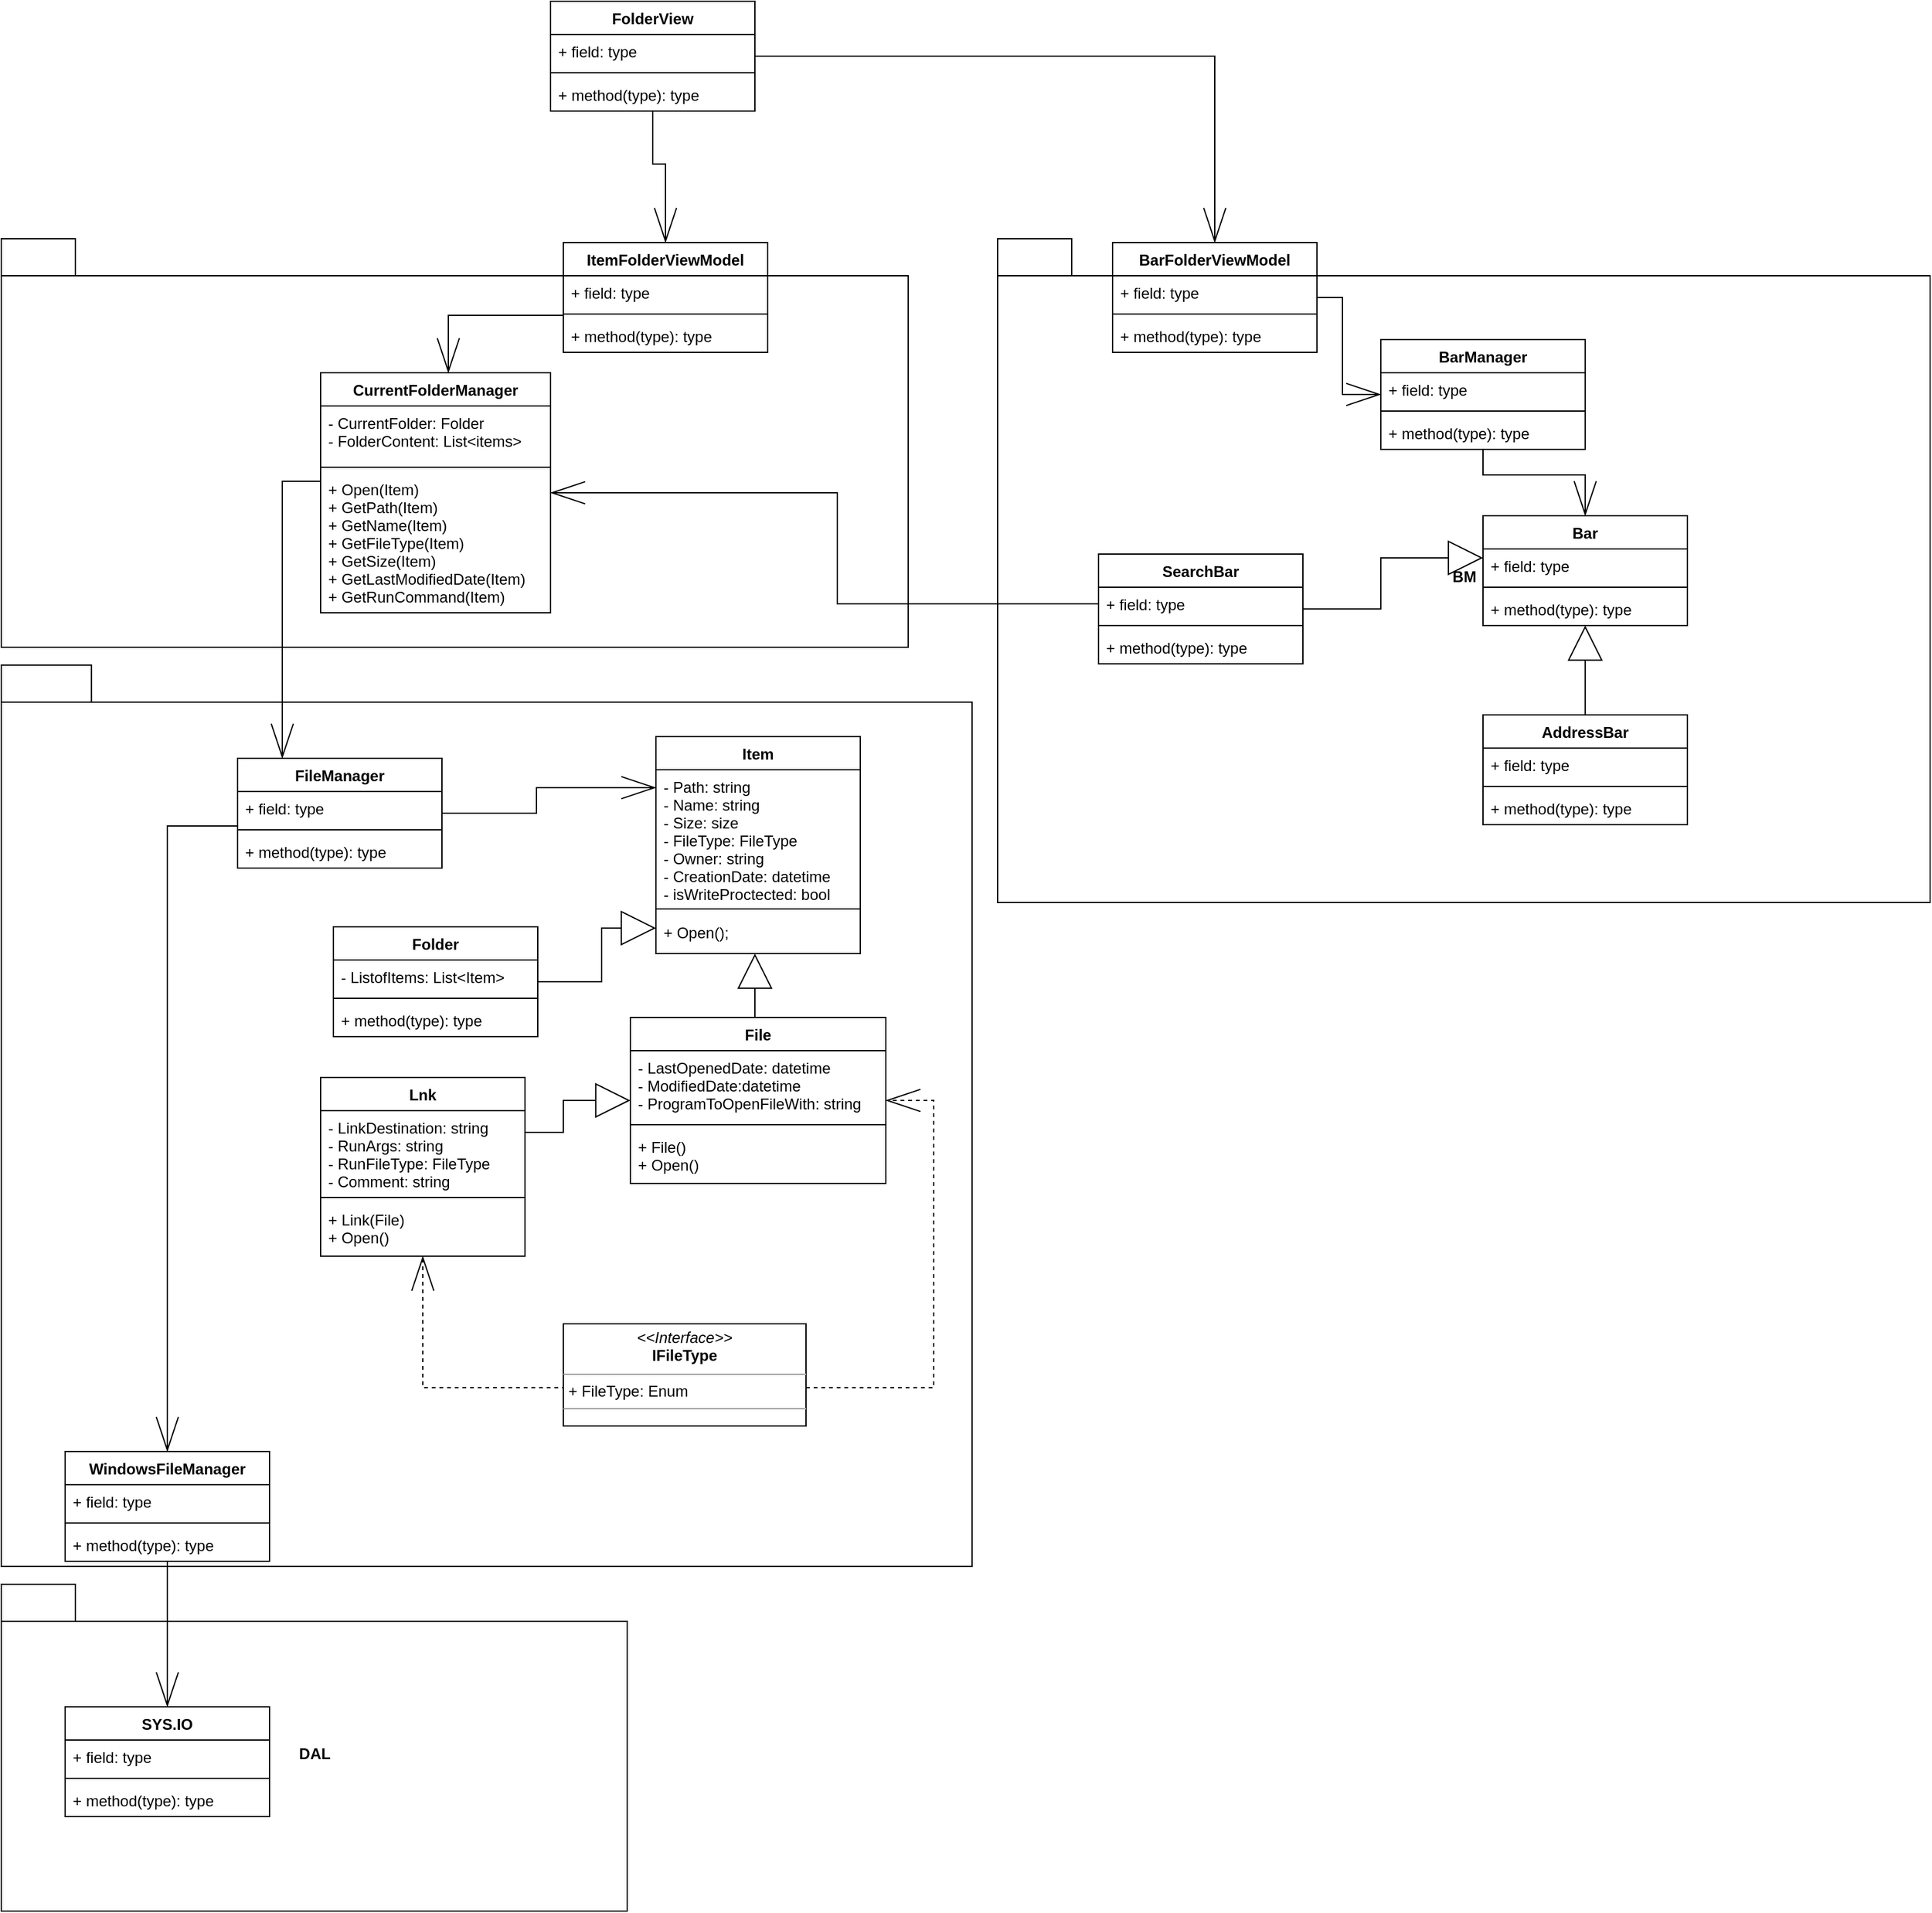 <mxfile userAgent="Mozilla/5.0 (Windows NT 10.0; Win64; x64) AppleWebKit/537.36 (KHTML, like Gecko) draw.io/7.9.5 Chrome/58.0.303.110 Electron/1.7.5 Safari/537.36" version="9.1.2" editor="www.draw.io" type="device"><diagram id="53c331d8-db7f-5089-7e72-226cc335393a" name="Page-1"><mxGraphModel dx="1886" dy="1723" grid="1" gridSize="10" guides="1" tooltips="1" connect="1" arrows="1" fold="1" page="1" pageScale="1" pageWidth="1169" pageHeight="827" background="#ffffff" math="0" shadow="0"><root><mxCell id="0"/><mxCell id="1" parent="0"/><mxCell id="143" value="DAL&lt;br&gt;" style="shape=folder;fontStyle=1;spacingTop=10;tabWidth=58;tabHeight=29;tabPosition=left;html=1;rounded=0;glass=0;comic=0;startSize=26;" vertex="1" parent="1"><mxGeometry x="230" y="1154" width="490" height="256" as="geometry"/></mxCell><mxCell id="70" value="File&lt;br&gt;" style="shape=folder;fontStyle=1;spacingTop=10;tabWidth=58;tabHeight=29;tabPosition=left;html=1;rounded=0;glass=0;comic=0;startSize=26;" parent="1" vertex="1"><mxGeometry x="230" y="434" width="760" height="706" as="geometry"/></mxCell><mxCell id="67" value="BM" style="shape=folder;fontStyle=1;spacingTop=10;tabWidth=58;tabHeight=29;tabPosition=left;html=1;rounded=0;glass=0;comic=0;startSize=26;" parent="1" vertex="1"><mxGeometry x="1010" y="100" width="730" height="520" as="geometry"/></mxCell><mxCell id="2" value="CurrentFolder" style="shape=folder;fontStyle=1;spacingTop=10;tabWidth=58;tabHeight=29;tabPosition=left;html=1;rounded=0;glass=0;comic=0;startSize=26;" parent="1" vertex="1"><mxGeometry x="230" y="100" width="710" height="320" as="geometry"/></mxCell><mxCell id="8" value="Item&#10;" style="swimlane;fontStyle=1;align=center;verticalAlign=top;childLayout=stackLayout;horizontal=1;startSize=26;horizontalStack=0;resizeParent=1;resizeParentMax=0;resizeLast=0;collapsible=1;marginBottom=0;swimlaneFillColor=#ffffff;rounded=0;glass=0;comic=0;" parent="1" vertex="1"><mxGeometry x="742.5" y="490" width="160" height="170" as="geometry"/></mxCell><mxCell id="9" value="- Path: string&#10;- Name: string&#10;- Size: size&#10;- FileType: FileType&#10;- Owner: string&#10;- CreationDate: datetime&#10;- isWriteProctected: bool&#10;" style="text;strokeColor=none;fillColor=none;align=left;verticalAlign=top;spacingLeft=4;spacingRight=4;overflow=hidden;rotatable=0;points=[[0,0.5],[1,0.5]];portConstraint=eastwest;" parent="8" vertex="1"><mxGeometry y="26" width="160" height="104" as="geometry"/></mxCell><mxCell id="10" value="" style="line;strokeWidth=1;fillColor=none;align=left;verticalAlign=middle;spacingTop=-1;spacingLeft=3;spacingRight=3;rotatable=0;labelPosition=right;points=[];portConstraint=eastwest;" parent="8" vertex="1"><mxGeometry y="130" width="160" height="10" as="geometry"/></mxCell><mxCell id="142" value="+ Open();&#10;&#10;" style="text;strokeColor=none;fillColor=none;align=left;verticalAlign=top;spacingLeft=4;spacingRight=4;overflow=hidden;rotatable=0;points=[[0,0.5],[1,0.5]];portConstraint=eastwest;" parent="8" vertex="1"><mxGeometry y="140" width="160" height="30" as="geometry"/></mxCell><mxCell id="12" value="CurrentFolderManager" style="swimlane;fontStyle=1;align=center;verticalAlign=top;childLayout=stackLayout;horizontal=1;startSize=26;horizontalStack=0;resizeParent=1;resizeParentMax=0;resizeLast=0;collapsible=1;marginBottom=0;swimlaneFillColor=#ffffff;rounded=0;glass=0;comic=0;" parent="1" vertex="1"><mxGeometry x="480" y="205" width="180" height="188" as="geometry"/></mxCell><mxCell id="13" value="- CurrentFolder: Folder&#10;- FolderContent: List&lt;items&gt;&#10;&#10;" style="text;strokeColor=none;fillColor=none;align=left;verticalAlign=top;spacingLeft=4;spacingRight=4;overflow=hidden;rotatable=0;points=[[0,0.5],[1,0.5]];portConstraint=eastwest;" parent="12" vertex="1"><mxGeometry y="26" width="180" height="44" as="geometry"/></mxCell><mxCell id="14" value="" style="line;strokeWidth=1;fillColor=none;align=left;verticalAlign=middle;spacingTop=-1;spacingLeft=3;spacingRight=3;rotatable=0;labelPosition=right;points=[];portConstraint=eastwest;" parent="12" vertex="1"><mxGeometry y="70" width="180" height="8" as="geometry"/></mxCell><mxCell id="15" value="+ Open(Item)&#10;+ GetPath(Item)&#10;+ GetName(Item)&#10;+ GetFileType(Item)&#10;+ GetSize(Item)&#10;+ GetLastModifiedDate(Item)&#10;+ GetRunCommand(Item)&#10;" style="text;strokeColor=none;fillColor=none;align=left;verticalAlign=top;spacingLeft=4;spacingRight=4;overflow=hidden;rotatable=0;points=[[0,0.5],[1,0.5]];portConstraint=eastwest;" parent="12" vertex="1"><mxGeometry y="78" width="180" height="110" as="geometry"/></mxCell><mxCell id="35" style="edgeStyle=orthogonalEdgeStyle;rounded=0;comic=0;html=1;startArrow=none;startFill=0;startSize=25;endArrow=block;endFill=0;endSize=25;jettySize=auto;orthogonalLoop=1;" parent="1" source="16" target="8" edge="1"><mxGeometry relative="1" as="geometry"><Array as="points"><mxPoint x="820" y="690"/><mxPoint x="820" y="690"/></Array></mxGeometry></mxCell><mxCell id="16" value="File" style="swimlane;fontStyle=1;align=center;verticalAlign=top;childLayout=stackLayout;horizontal=1;startSize=26;horizontalStack=0;resizeParent=1;resizeParentMax=0;resizeLast=0;collapsible=1;marginBottom=0;swimlaneFillColor=#ffffff;rounded=0;glass=0;comic=0;" parent="1" vertex="1"><mxGeometry x="722.5" y="710" width="200" height="130" as="geometry"/></mxCell><mxCell id="17" value="- LastOpenedDate: datetime&#10;- ModifiedDate:datetime&#10;- ProgramToOpenFileWith: string&#10;" style="text;strokeColor=none;fillColor=none;align=left;verticalAlign=top;spacingLeft=4;spacingRight=4;overflow=hidden;rotatable=0;points=[[0,0.5],[1,0.5]];portConstraint=eastwest;" parent="16" vertex="1"><mxGeometry y="26" width="200" height="54" as="geometry"/></mxCell><mxCell id="18" value="" style="line;strokeWidth=1;fillColor=none;align=left;verticalAlign=middle;spacingTop=-1;spacingLeft=3;spacingRight=3;rotatable=0;labelPosition=right;points=[];portConstraint=eastwest;" parent="16" vertex="1"><mxGeometry y="80" width="200" height="8" as="geometry"/></mxCell><mxCell id="19" value="+ File()&#10;+ Open()&#10;" style="text;strokeColor=none;fillColor=none;align=left;verticalAlign=top;spacingLeft=4;spacingRight=4;overflow=hidden;rotatable=0;points=[[0,0.5],[1,0.5]];portConstraint=eastwest;" parent="16" vertex="1"><mxGeometry y="88" width="200" height="42" as="geometry"/></mxCell><mxCell id="34" style="edgeStyle=orthogonalEdgeStyle;rounded=0;comic=0;html=1;startArrow=none;startFill=0;startSize=25;endArrow=block;endFill=0;endSize=25;jettySize=auto;orthogonalLoop=1;" parent="1" source="20" target="8" edge="1"><mxGeometry relative="1" as="geometry"><Array as="points"><mxPoint x="700" y="682"/><mxPoint x="700" y="640"/></Array></mxGeometry></mxCell><mxCell id="20" value="Folder" style="swimlane;fontStyle=1;align=center;verticalAlign=top;childLayout=stackLayout;horizontal=1;startSize=26;horizontalStack=0;resizeParent=1;resizeParentMax=0;resizeLast=0;collapsible=1;marginBottom=0;swimlaneFillColor=#ffffff;rounded=0;glass=0;comic=0;" parent="1" vertex="1"><mxGeometry x="490" y="639" width="160" height="86" as="geometry"/></mxCell><mxCell id="21" value="- ListofItems: List&lt;Item&gt;" style="text;strokeColor=none;fillColor=none;align=left;verticalAlign=top;spacingLeft=4;spacingRight=4;overflow=hidden;rotatable=0;points=[[0,0.5],[1,0.5]];portConstraint=eastwest;" parent="20" vertex="1"><mxGeometry y="26" width="160" height="26" as="geometry"/></mxCell><mxCell id="22" value="" style="line;strokeWidth=1;fillColor=none;align=left;verticalAlign=middle;spacingTop=-1;spacingLeft=3;spacingRight=3;rotatable=0;labelPosition=right;points=[];portConstraint=eastwest;" parent="20" vertex="1"><mxGeometry y="52" width="160" height="8" as="geometry"/></mxCell><mxCell id="23" value="+ method(type): type" style="text;strokeColor=none;fillColor=none;align=left;verticalAlign=top;spacingLeft=4;spacingRight=4;overflow=hidden;rotatable=0;points=[[0,0.5],[1,0.5]];portConstraint=eastwest;" parent="20" vertex="1"><mxGeometry y="60" width="160" height="26" as="geometry"/></mxCell><mxCell id="36" style="edgeStyle=orthogonalEdgeStyle;rounded=0;comic=0;html=1;startArrow=none;startFill=0;startSize=25;endArrow=block;endFill=0;endSize=25;jettySize=auto;orthogonalLoop=1;" parent="1" source="24" target="16" edge="1"><mxGeometry relative="1" as="geometry"><Array as="points"><mxPoint x="670" y="800"/><mxPoint x="670" y="775"/></Array><mxPoint x="712.5" y="892" as="sourcePoint"/><mxPoint x="942.5" y="851" as="targetPoint"/></mxGeometry></mxCell><mxCell id="24" value="Lnk" style="swimlane;fontStyle=1;align=center;verticalAlign=top;childLayout=stackLayout;horizontal=1;startSize=26;horizontalStack=0;resizeParent=1;resizeParentMax=0;resizeLast=0;collapsible=1;marginBottom=0;swimlaneFillColor=#ffffff;rounded=0;glass=0;comic=0;" parent="1" vertex="1"><mxGeometry x="480" y="757" width="160" height="140" as="geometry"/></mxCell><mxCell id="25" value="- LinkDestination: string&#10;- RunArgs: string&#10;- RunFileType: FileType&#10;- Comment: string" style="text;strokeColor=none;fillColor=none;align=left;verticalAlign=top;spacingLeft=4;spacingRight=4;overflow=hidden;rotatable=0;points=[[0,0.5],[1,0.5]];portConstraint=eastwest;" parent="24" vertex="1"><mxGeometry y="26" width="160" height="64" as="geometry"/></mxCell><mxCell id="26" value="" style="line;strokeWidth=1;fillColor=none;align=left;verticalAlign=middle;spacingTop=-1;spacingLeft=3;spacingRight=3;rotatable=0;labelPosition=right;points=[];portConstraint=eastwest;" parent="24" vertex="1"><mxGeometry y="90" width="160" height="8" as="geometry"/></mxCell><mxCell id="27" value="+ Link(File)&#10;+ Open()&#10;" style="text;strokeColor=none;fillColor=none;align=left;verticalAlign=top;spacingLeft=4;spacingRight=4;overflow=hidden;rotatable=0;points=[[0,0.5],[1,0.5]];portConstraint=eastwest;" parent="24" vertex="1"><mxGeometry y="98" width="160" height="42" as="geometry"/></mxCell><mxCell id="108" style="edgeStyle=orthogonalEdgeStyle;rounded=0;comic=0;html=1;startArrow=none;startFill=0;startSize=25;endArrow=openThin;endFill=0;endSize=25;jettySize=auto;orthogonalLoop=1;" parent="1" source="30" target="103" edge="1"><mxGeometry relative="1" as="geometry"/></mxCell><mxCell id="113" style="edgeStyle=orthogonalEdgeStyle;rounded=0;comic=0;html=1;startArrow=none;startFill=0;startSize=25;endArrow=openThin;endFill=0;endSize=25;jettySize=auto;orthogonalLoop=1;" parent="1" source="30" target="109" edge="1"><mxGeometry relative="1" as="geometry"/></mxCell><mxCell id="30" value="FolderView" style="swimlane;fontStyle=1;align=center;verticalAlign=top;childLayout=stackLayout;horizontal=1;startSize=26;horizontalStack=0;resizeParent=1;resizeParentMax=0;resizeLast=0;collapsible=1;marginBottom=0;swimlaneFillColor=#ffffff;rounded=0;glass=0;comic=0;" parent="1" vertex="1"><mxGeometry x="660" y="-86" width="160" height="86" as="geometry"/></mxCell><mxCell id="31" value="+ field: type" style="text;strokeColor=none;fillColor=none;align=left;verticalAlign=top;spacingLeft=4;spacingRight=4;overflow=hidden;rotatable=0;points=[[0,0.5],[1,0.5]];portConstraint=eastwest;" parent="30" vertex="1"><mxGeometry y="26" width="160" height="26" as="geometry"/></mxCell><mxCell id="32" value="" style="line;strokeWidth=1;fillColor=none;align=left;verticalAlign=middle;spacingTop=-1;spacingLeft=3;spacingRight=3;rotatable=0;labelPosition=right;points=[];portConstraint=eastwest;" parent="30" vertex="1"><mxGeometry y="52" width="160" height="8" as="geometry"/></mxCell><mxCell id="33" value="+ method(type): type" style="text;strokeColor=none;fillColor=none;align=left;verticalAlign=top;spacingLeft=4;spacingRight=4;overflow=hidden;rotatable=0;points=[[0,0.5],[1,0.5]];portConstraint=eastwest;" parent="30" vertex="1"><mxGeometry y="60" width="160" height="26" as="geometry"/></mxCell><mxCell id="134" style="edgeStyle=orthogonalEdgeStyle;rounded=0;comic=0;html=1;startArrow=none;startFill=0;startSize=25;endArrow=openThin;endFill=0;endSize=25;jettySize=auto;orthogonalLoop=1;" parent="1" source="48" target="119" edge="1"><mxGeometry relative="1" as="geometry"/></mxCell><mxCell id="48" value="BarManager" style="swimlane;fontStyle=1;align=center;verticalAlign=top;childLayout=stackLayout;horizontal=1;startSize=26;horizontalStack=0;resizeParent=1;resizeParentMax=0;resizeLast=0;collapsible=1;marginBottom=0;swimlaneFillColor=#ffffff;rounded=0;glass=0;comic=0;" parent="1" vertex="1"><mxGeometry x="1310" y="179" width="160" height="86" as="geometry"/></mxCell><mxCell id="49" value="+ field: type" style="text;strokeColor=none;fillColor=none;align=left;verticalAlign=top;spacingLeft=4;spacingRight=4;overflow=hidden;rotatable=0;points=[[0,0.5],[1,0.5]];portConstraint=eastwest;" parent="48" vertex="1"><mxGeometry y="26" width="160" height="26" as="geometry"/></mxCell><mxCell id="50" value="" style="line;strokeWidth=1;fillColor=none;align=left;verticalAlign=middle;spacingTop=-1;spacingLeft=3;spacingRight=3;rotatable=0;labelPosition=right;points=[];portConstraint=eastwest;" parent="48" vertex="1"><mxGeometry y="52" width="160" height="8" as="geometry"/></mxCell><mxCell id="51" value="+ method(type): type" style="text;strokeColor=none;fillColor=none;align=left;verticalAlign=top;spacingLeft=4;spacingRight=4;overflow=hidden;rotatable=0;points=[[0,0.5],[1,0.5]];portConstraint=eastwest;" parent="48" vertex="1"><mxGeometry y="60" width="160" height="26" as="geometry"/></mxCell><mxCell id="91" style="edgeStyle=orthogonalEdgeStyle;rounded=0;comic=0;html=1;startArrow=none;startFill=0;startSize=25;endArrow=openThin;endFill=0;endSize=25;jettySize=auto;orthogonalLoop=1;" parent="1" source="76" target="81" edge="1"><mxGeometry relative="1" as="geometry"><Array as="points"><mxPoint x="360" y="560"/></Array></mxGeometry></mxCell><mxCell id="149" style="edgeStyle=orthogonalEdgeStyle;rounded=0;comic=0;html=1;startArrow=none;startFill=0;startSize=25;endArrow=openThin;endFill=0;endSize=25;jettySize=auto;orthogonalLoop=1;" edge="1" parent="1" source="76" target="8"><mxGeometry relative="1" as="geometry"><Array as="points"><mxPoint x="649" y="550"/><mxPoint x="649" y="530"/></Array></mxGeometry></mxCell><mxCell id="76" value="FileManager" style="swimlane;fontStyle=1;align=center;verticalAlign=top;childLayout=stackLayout;horizontal=1;startSize=26;horizontalStack=0;resizeParent=1;resizeParentMax=0;resizeLast=0;collapsible=1;marginBottom=0;swimlaneFillColor=#ffffff;rounded=0;glass=0;comic=0;" parent="1" vertex="1"><mxGeometry x="415" y="507" width="160" height="86" as="geometry"/></mxCell><mxCell id="77" value="+ field: type" style="text;strokeColor=none;fillColor=none;align=left;verticalAlign=top;spacingLeft=4;spacingRight=4;overflow=hidden;rotatable=0;points=[[0,0.5],[1,0.5]];portConstraint=eastwest;" parent="76" vertex="1"><mxGeometry y="26" width="160" height="26" as="geometry"/></mxCell><mxCell id="78" value="" style="line;strokeWidth=1;fillColor=none;align=left;verticalAlign=middle;spacingTop=-1;spacingLeft=3;spacingRight=3;rotatable=0;labelPosition=right;points=[];portConstraint=eastwest;" parent="76" vertex="1"><mxGeometry y="52" width="160" height="8" as="geometry"/></mxCell><mxCell id="79" value="+ method(type): type" style="text;strokeColor=none;fillColor=none;align=left;verticalAlign=top;spacingLeft=4;spacingRight=4;overflow=hidden;rotatable=0;points=[[0,0.5],[1,0.5]];portConstraint=eastwest;" parent="76" vertex="1"><mxGeometry y="60" width="160" height="26" as="geometry"/></mxCell><mxCell id="148" style="edgeStyle=orthogonalEdgeStyle;rounded=0;comic=0;html=1;startArrow=none;startFill=0;startSize=25;endArrow=openThin;endFill=0;endSize=25;jettySize=auto;orthogonalLoop=1;" edge="1" parent="1" source="81" target="144"><mxGeometry relative="1" as="geometry"/></mxCell><mxCell id="81" value="WindowsFileManager" style="swimlane;fontStyle=1;align=center;verticalAlign=top;childLayout=stackLayout;horizontal=1;startSize=26;horizontalStack=0;resizeParent=1;resizeParentMax=0;resizeLast=0;collapsible=1;marginBottom=0;swimlaneFillColor=#ffffff;rounded=0;glass=0;comic=0;" parent="1" vertex="1"><mxGeometry x="280" y="1050" width="160" height="86" as="geometry"/></mxCell><mxCell id="82" value="+ field: type" style="text;strokeColor=none;fillColor=none;align=left;verticalAlign=top;spacingLeft=4;spacingRight=4;overflow=hidden;rotatable=0;points=[[0,0.5],[1,0.5]];portConstraint=eastwest;" parent="81" vertex="1"><mxGeometry y="26" width="160" height="26" as="geometry"/></mxCell><mxCell id="83" value="" style="line;strokeWidth=1;fillColor=none;align=left;verticalAlign=middle;spacingTop=-1;spacingLeft=3;spacingRight=3;rotatable=0;labelPosition=right;points=[];portConstraint=eastwest;" parent="81" vertex="1"><mxGeometry y="52" width="160" height="8" as="geometry"/></mxCell><mxCell id="84" value="+ method(type): type" style="text;strokeColor=none;fillColor=none;align=left;verticalAlign=top;spacingLeft=4;spacingRight=4;overflow=hidden;rotatable=0;points=[[0,0.5],[1,0.5]];portConstraint=eastwest;" parent="81" vertex="1"><mxGeometry y="60" width="160" height="26" as="geometry"/></mxCell><mxCell id="107" style="edgeStyle=orthogonalEdgeStyle;rounded=0;comic=0;html=1;startArrow=none;startFill=0;startSize=25;endArrow=openThin;endFill=0;endSize=25;jettySize=auto;orthogonalLoop=1;" parent="1" source="103" target="12" edge="1"><mxGeometry relative="1" as="geometry"><Array as="points"><mxPoint x="580" y="160"/></Array></mxGeometry></mxCell><mxCell id="103" value="ItemFolderViewModel" style="swimlane;fontStyle=1;align=center;verticalAlign=top;childLayout=stackLayout;horizontal=1;startSize=26;horizontalStack=0;resizeParent=1;resizeParentMax=0;resizeLast=0;collapsible=1;marginBottom=0;swimlaneFillColor=#ffffff;rounded=0;glass=0;comic=0;" parent="1" vertex="1"><mxGeometry x="670" y="103" width="160" height="86" as="geometry"/></mxCell><mxCell id="104" value="+ field: type" style="text;strokeColor=none;fillColor=none;align=left;verticalAlign=top;spacingLeft=4;spacingRight=4;overflow=hidden;rotatable=0;points=[[0,0.5],[1,0.5]];portConstraint=eastwest;" parent="103" vertex="1"><mxGeometry y="26" width="160" height="26" as="geometry"/></mxCell><mxCell id="105" value="" style="line;strokeWidth=1;fillColor=none;align=left;verticalAlign=middle;spacingTop=-1;spacingLeft=3;spacingRight=3;rotatable=0;labelPosition=right;points=[];portConstraint=eastwest;" parent="103" vertex="1"><mxGeometry y="52" width="160" height="8" as="geometry"/></mxCell><mxCell id="106" value="+ method(type): type" style="text;strokeColor=none;fillColor=none;align=left;verticalAlign=top;spacingLeft=4;spacingRight=4;overflow=hidden;rotatable=0;points=[[0,0.5],[1,0.5]];portConstraint=eastwest;" parent="103" vertex="1"><mxGeometry y="60" width="160" height="26" as="geometry"/></mxCell><mxCell id="100" style="edgeStyle=orthogonalEdgeStyle;rounded=0;comic=0;html=1;startArrow=none;startFill=0;startSize=25;endArrow=openThin;endFill=0;endSize=25;jettySize=auto;orthogonalLoop=1;" parent="1" source="12" target="76" edge="1"><mxGeometry relative="1" as="geometry"><Array as="points"><mxPoint x="450" y="290"/></Array></mxGeometry></mxCell><mxCell id="114" style="edgeStyle=orthogonalEdgeStyle;rounded=0;comic=0;html=1;startArrow=none;startFill=0;startSize=25;endArrow=openThin;endFill=0;endSize=25;jettySize=auto;orthogonalLoop=1;" parent="1" source="109" target="48" edge="1"><mxGeometry relative="1" as="geometry"><Array as="points"><mxPoint x="1280" y="146"/><mxPoint x="1280" y="222"/></Array></mxGeometry></mxCell><mxCell id="109" value="BarFolderViewModel" style="swimlane;fontStyle=1;align=center;verticalAlign=top;childLayout=stackLayout;horizontal=1;startSize=26;horizontalStack=0;resizeParent=1;resizeParentMax=0;resizeLast=0;collapsible=1;marginBottom=0;swimlaneFillColor=#ffffff;rounded=0;glass=0;comic=0;labelBorderColor=none;" parent="1" vertex="1"><mxGeometry x="1100" y="103" width="160" height="86" as="geometry"/></mxCell><mxCell id="110" value="+ field: type" style="text;strokeColor=none;fillColor=none;align=left;verticalAlign=top;spacingLeft=4;spacingRight=4;overflow=hidden;rotatable=0;points=[[0,0.5],[1,0.5]];portConstraint=eastwest;" parent="109" vertex="1"><mxGeometry y="26" width="160" height="26" as="geometry"/></mxCell><mxCell id="111" value="" style="line;strokeWidth=1;fillColor=none;align=left;verticalAlign=middle;spacingTop=-1;spacingLeft=3;spacingRight=3;rotatable=0;labelPosition=right;points=[];portConstraint=eastwest;" parent="109" vertex="1"><mxGeometry y="52" width="160" height="8" as="geometry"/></mxCell><mxCell id="112" value="+ method(type): type" style="text;strokeColor=none;fillColor=none;align=left;verticalAlign=top;spacingLeft=4;spacingRight=4;overflow=hidden;rotatable=0;points=[[0,0.5],[1,0.5]];portConstraint=eastwest;" parent="109" vertex="1"><mxGeometry y="60" width="160" height="26" as="geometry"/></mxCell><mxCell id="119" value="Bar" style="swimlane;fontStyle=1;align=center;verticalAlign=top;childLayout=stackLayout;horizontal=1;startSize=26;horizontalStack=0;resizeParent=1;resizeParentMax=0;resizeLast=0;collapsible=1;marginBottom=0;swimlaneFillColor=#ffffff;rounded=0;glass=0;comic=0;" parent="1" vertex="1"><mxGeometry x="1390" y="317" width="160" height="86" as="geometry"/></mxCell><mxCell id="120" value="+ field: type" style="text;strokeColor=none;fillColor=none;align=left;verticalAlign=top;spacingLeft=4;spacingRight=4;overflow=hidden;rotatable=0;points=[[0,0.5],[1,0.5]];portConstraint=eastwest;" parent="119" vertex="1"><mxGeometry y="26" width="160" height="26" as="geometry"/></mxCell><mxCell id="121" value="" style="line;strokeWidth=1;fillColor=none;align=left;verticalAlign=middle;spacingTop=-1;spacingLeft=3;spacingRight=3;rotatable=0;labelPosition=right;points=[];portConstraint=eastwest;" parent="119" vertex="1"><mxGeometry y="52" width="160" height="8" as="geometry"/></mxCell><mxCell id="122" value="+ method(type): type" style="text;strokeColor=none;fillColor=none;align=left;verticalAlign=top;spacingLeft=4;spacingRight=4;overflow=hidden;rotatable=0;points=[[0,0.5],[1,0.5]];portConstraint=eastwest;" parent="119" vertex="1"><mxGeometry y="60" width="160" height="26" as="geometry"/></mxCell><mxCell id="133" style="edgeStyle=orthogonalEdgeStyle;rounded=0;comic=0;html=1;startArrow=none;startFill=0;startSize=25;endArrow=block;endFill=0;endSize=25;jettySize=auto;orthogonalLoop=1;" parent="1" source="124" target="119" edge="1"><mxGeometry relative="1" as="geometry"/></mxCell><mxCell id="124" value="AddressBar" style="swimlane;fontStyle=1;align=center;verticalAlign=top;childLayout=stackLayout;horizontal=1;startSize=26;horizontalStack=0;resizeParent=1;resizeParentMax=0;resizeLast=0;collapsible=1;marginBottom=0;swimlaneFillColor=#ffffff;rounded=0;glass=0;comic=0;" parent="1" vertex="1"><mxGeometry x="1390" y="473" width="160" height="86" as="geometry"/></mxCell><mxCell id="125" value="+ field: type" style="text;strokeColor=none;fillColor=none;align=left;verticalAlign=top;spacingLeft=4;spacingRight=4;overflow=hidden;rotatable=0;points=[[0,0.5],[1,0.5]];portConstraint=eastwest;" parent="124" vertex="1"><mxGeometry y="26" width="160" height="26" as="geometry"/></mxCell><mxCell id="126" value="" style="line;strokeWidth=1;fillColor=none;align=left;verticalAlign=middle;spacingTop=-1;spacingLeft=3;spacingRight=3;rotatable=0;labelPosition=right;points=[];portConstraint=eastwest;" parent="124" vertex="1"><mxGeometry y="52" width="160" height="8" as="geometry"/></mxCell><mxCell id="127" value="+ method(type): type" style="text;strokeColor=none;fillColor=none;align=left;verticalAlign=top;spacingLeft=4;spacingRight=4;overflow=hidden;rotatable=0;points=[[0,0.5],[1,0.5]];portConstraint=eastwest;" parent="124" vertex="1"><mxGeometry y="60" width="160" height="26" as="geometry"/></mxCell><mxCell id="132" style="edgeStyle=orthogonalEdgeStyle;rounded=0;comic=0;html=1;startArrow=none;startFill=0;startSize=25;endArrow=block;endFill=0;endSize=25;jettySize=auto;orthogonalLoop=1;" parent="1" source="128" target="119" edge="1"><mxGeometry relative="1" as="geometry"><Array as="points"><mxPoint x="1310" y="390"/><mxPoint x="1310" y="350"/></Array></mxGeometry></mxCell><mxCell id="128" value="SearchBar" style="swimlane;fontStyle=1;align=center;verticalAlign=top;childLayout=stackLayout;horizontal=1;startSize=26;horizontalStack=0;resizeParent=1;resizeParentMax=0;resizeLast=0;collapsible=1;marginBottom=0;swimlaneFillColor=#ffffff;rounded=0;glass=0;comic=0;" parent="1" vertex="1"><mxGeometry x="1089" y="347" width="160" height="86" as="geometry"/></mxCell><mxCell id="129" value="+ field: type" style="text;strokeColor=none;fillColor=none;align=left;verticalAlign=top;spacingLeft=4;spacingRight=4;overflow=hidden;rotatable=0;points=[[0,0.5],[1,0.5]];portConstraint=eastwest;" parent="128" vertex="1"><mxGeometry y="26" width="160" height="26" as="geometry"/></mxCell><mxCell id="130" value="" style="line;strokeWidth=1;fillColor=none;align=left;verticalAlign=middle;spacingTop=-1;spacingLeft=3;spacingRight=3;rotatable=0;labelPosition=right;points=[];portConstraint=eastwest;" parent="128" vertex="1"><mxGeometry y="52" width="160" height="8" as="geometry"/></mxCell><mxCell id="131" value="+ method(type): type" style="text;strokeColor=none;fillColor=none;align=left;verticalAlign=top;spacingLeft=4;spacingRight=4;overflow=hidden;rotatable=0;points=[[0,0.5],[1,0.5]];portConstraint=eastwest;" parent="128" vertex="1"><mxGeometry y="60" width="160" height="26" as="geometry"/></mxCell><mxCell id="140" style="edgeStyle=orthogonalEdgeStyle;rounded=0;comic=0;html=1;exitX=1;exitY=0.25;startArrow=none;startFill=0;startSize=25;endArrow=openThin;endFill=0;endSize=25;jettySize=auto;orthogonalLoop=1;dashed=1;" parent="1" source="139" target="16" edge="1"><mxGeometry relative="1" as="geometry"><Array as="points"><mxPoint x="860" y="1000"/><mxPoint x="960" y="1000"/><mxPoint x="960" y="775"/></Array></mxGeometry></mxCell><mxCell id="141" style="edgeStyle=orthogonalEdgeStyle;rounded=0;comic=0;html=1;exitX=0;exitY=0.25;startArrow=none;startFill=0;startSize=25;endArrow=openThin;endFill=0;endSize=25;jettySize=auto;orthogonalLoop=1;dashed=1;" parent="1" source="139" target="24" edge="1"><mxGeometry relative="1" as="geometry"><Array as="points"><mxPoint x="713" y="970"/><mxPoint x="713" y="1000"/><mxPoint x="560" y="1000"/></Array></mxGeometry></mxCell><mxCell id="139" value="&lt;p style=&quot;margin: 0px ; margin-top: 4px ; text-align: center&quot;&gt;&lt;i&gt;&amp;lt;&amp;lt;Interface&amp;gt;&amp;gt;&lt;/i&gt;&lt;br&gt;&lt;b&gt;IFileType&lt;/b&gt;&lt;/p&gt;&lt;hr size=&quot;1&quot;&gt;&lt;p style=&quot;margin: 0px ; margin-left: 4px&quot;&gt;+ FileType: Enum&lt;/p&gt;&lt;hr size=&quot;1&quot;&gt;&lt;p style=&quot;margin: 0px ; margin-left: 4px&quot;&gt;&lt;br&gt;&lt;/p&gt;" style="verticalAlign=top;align=left;overflow=fill;fontSize=12;fontFamily=Helvetica;html=1;rounded=0;glass=0;comic=0;startSize=26;" parent="1" vertex="1"><mxGeometry x="670" y="950" width="190" height="80" as="geometry"/></mxCell><mxCell id="144" value="SYS.IO" style="swimlane;fontStyle=1;align=center;verticalAlign=top;childLayout=stackLayout;horizontal=1;startSize=26;horizontalStack=0;resizeParent=1;resizeParentMax=0;resizeLast=0;collapsible=1;marginBottom=0;swimlaneFillColor=#ffffff;rounded=0;glass=0;comic=0;" vertex="1" parent="1"><mxGeometry x="280" y="1250" width="160" height="86" as="geometry"/></mxCell><mxCell id="145" value="+ field: type" style="text;strokeColor=none;fillColor=none;align=left;verticalAlign=top;spacingLeft=4;spacingRight=4;overflow=hidden;rotatable=0;points=[[0,0.5],[1,0.5]];portConstraint=eastwest;" vertex="1" parent="144"><mxGeometry y="26" width="160" height="26" as="geometry"/></mxCell><mxCell id="146" value="" style="line;strokeWidth=1;fillColor=none;align=left;verticalAlign=middle;spacingTop=-1;spacingLeft=3;spacingRight=3;rotatable=0;labelPosition=right;points=[];portConstraint=eastwest;" vertex="1" parent="144"><mxGeometry y="52" width="160" height="8" as="geometry"/></mxCell><mxCell id="147" value="+ method(type): type" style="text;strokeColor=none;fillColor=none;align=left;verticalAlign=top;spacingLeft=4;spacingRight=4;overflow=hidden;rotatable=0;points=[[0,0.5],[1,0.5]];portConstraint=eastwest;" vertex="1" parent="144"><mxGeometry y="60" width="160" height="26" as="geometry"/></mxCell><mxCell id="150" style="edgeStyle=orthogonalEdgeStyle;rounded=0;comic=0;html=1;exitX=0;exitY=0.5;startArrow=none;startFill=0;startSize=25;endArrow=openThin;endFill=0;endSize=25;jettySize=auto;orthogonalLoop=1;" edge="1" parent="1" source="129" target="12"><mxGeometry relative="1" as="geometry"/></mxCell></root></mxGraphModel></diagram></mxfile>